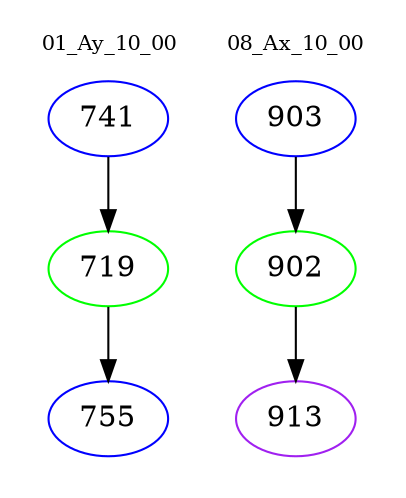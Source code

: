 digraph{
subgraph cluster_0 {
color = white
label = "01_Ay_10_00";
fontsize=10;
T0_741 [label="741", color="blue"]
T0_741 -> T0_719 [color="black"]
T0_719 [label="719", color="green"]
T0_719 -> T0_755 [color="black"]
T0_755 [label="755", color="blue"]
}
subgraph cluster_1 {
color = white
label = "08_Ax_10_00";
fontsize=10;
T1_903 [label="903", color="blue"]
T1_903 -> T1_902 [color="black"]
T1_902 [label="902", color="green"]
T1_902 -> T1_913 [color="black"]
T1_913 [label="913", color="purple"]
}
}
